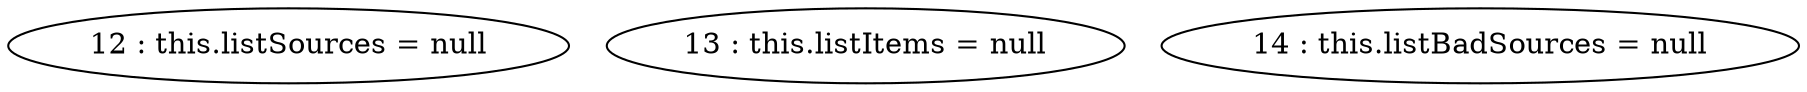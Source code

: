 digraph G {
"12 : this.listSources = null"
"13 : this.listItems = null"
"14 : this.listBadSources = null"
}